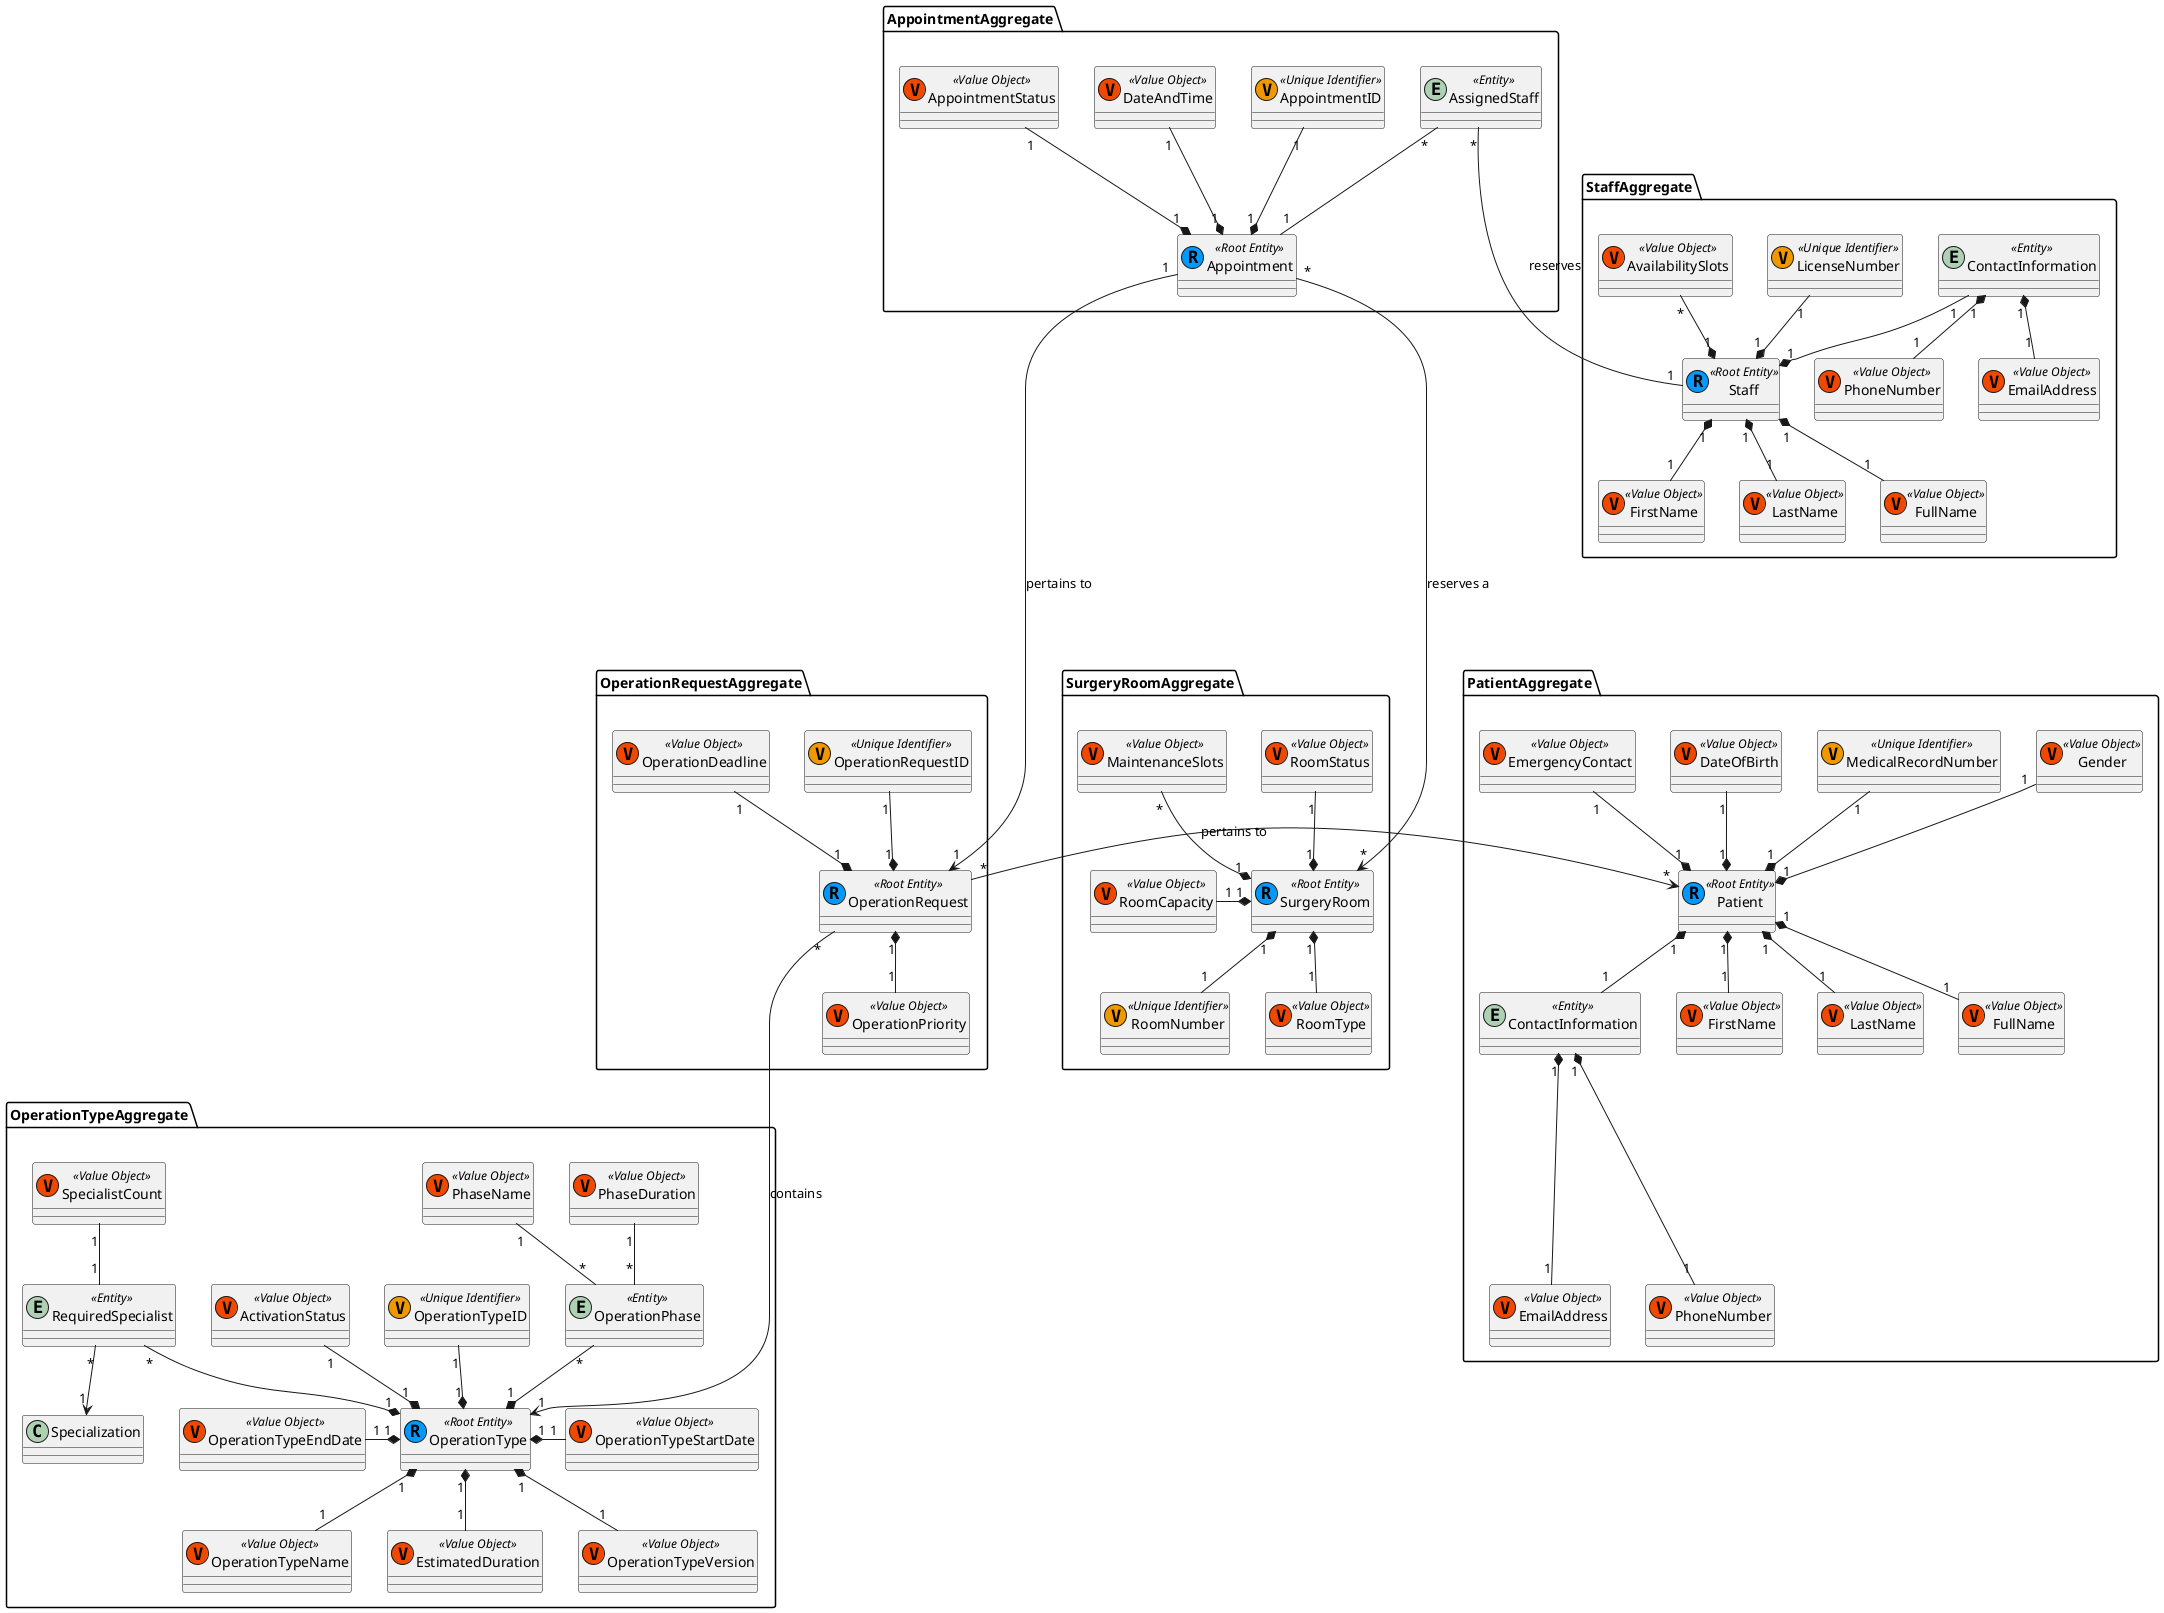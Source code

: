 @startuml
'https://plantuml.com/sequence-diagram

Package PatientAggregate {
	Entity Patient <<(R,#0099FF) Root Entity>>{}

	Class Gender <<(V,#f04800) Value Object>> {}
	Class MedicalRecordNumber <<(V,#f09800) Unique Identifier>> {}
	Class DateOfBirth <<(V,#f04800) Value Object>> {}
	Class EmergencyContact <<(V,#f04800) Value Object>> {}
	Class EmailAddress <<(V,#f04800) Value Object>> {}
	Class PhoneNumber <<(V,#f04800) Value Object>> {}

	Entity ContactInformation <<Entity>> {}

	Class FirstName <<(V,#f04800) Value Object>> {}
	Class LastName <<(V,#f04800) Value Object>> {}
	Class FullName <<(V,#f04800) Value Object>> {}

	ContactInformation "1" *--- "1" EmailAddress
	ContactInformation "1" *--- "1" PhoneNumber

	FirstName "1" -up-* "1" Patient
	LastName "1" -up-* "1" Patient
	FullName "1" -up-* "1" Patient
	ContactInformation "1" -up-* "1" Patient
	Gender "1" --* "1" Patient
	MedicalRecordNumber "1" --* "1" Patient
	DateOfBirth "1" --* "1" Patient
	EmergencyContact "1" --* "1" Patient
}

Package OperationRequestAggregate {
	Entity OperationRequest <<(R,#0099FF) Root Entity>>{}

	Class OperationRequestID <<(V,#f09800) Unique Identifier>> {}
	Class OperationDeadline <<(V,#f04800) Value Object>> {}
	Enum OperationPriority <<(V,#f04800) Value Object>> {}
}

OperationRequestID "1" --* "1" OperationRequest
OperationDeadline "1" --* "1" OperationRequest
OperationPriority "1" -up-* "1" OperationRequest

Package OperationTypeAggregate {
	Entity OperationType <<(R,#0099FF) Root Entity>>{}

	Class OperationTypeID <<(V,#f09800) Unique Identifier>> {}
	Class OperationTypeName <<(V,#f04800) Value Object>> {}
	Class EstimatedDuration <<(V,#f04800) Value Object>> {}
	Class OperationTypeVersion <<(V,#f04800) Value Object>> {}
	Class OperationTypeStartDate <<(V,#f04800) Value Object>> {}
	Class OperationTypeEndDate <<(V,#f04800) Value Object>> {}
	Class ActivationStatus <<(V,#f04800) Value Object>> {}

	Entity RequiredSpecialist <<Entity>> {}
	Class SpecialistCount <<(V,#f04800) Value Object>> {}

	Entity OperationPhase <<Entity>> {}
	Class PhaseName <<(V,#f04800) Value Object>> {}
	Class PhaseDuration <<(V,#f04800) Value Object>> {}

	ActivationStatus "1" --* "1" OperationType
	OperationTypeID "1" --* "1"  OperationType
	OperationTypeName "1" -up-* "1" OperationType
	EstimatedDuration "1" -up-* "1" OperationType
	OperationTypeVersion "1" -up-* "1" OperationType
	OperationTypeStartDate "1" -left-* "1" OperationType
	OperationTypeEndDate "1" -right-* "1" OperationType
	RequiredSpecialist "*" --* "1" OperationType
	RequiredSpecialist "*" --> "1" Specialization
	SpecialistCount "1" -- "1" RequiredSpecialist
	OperationPhase "*" --* "1" OperationType
	OperationPhase "*" -up- "1" PhaseName
	OperationPhase "*" -up- "1" PhaseDuration
}

Package SurgeryRoomAggregate {
	Entity SurgeryRoom <<(R,#0099FF) Root Entity>>{}

	Class RoomNumber  <<(V,#f09800) Unique Identifier>> {}
	Class RoomType <<(V,#f04800) Value Object>> {}
	Class RoomCapacity <<(V,#f04800) Value Object>> {}
	Class RoomStatus <<(V,#f04800) Value Object>> {}
	Class MaintenanceSlots <<(V,#f04800) Value Object>> {}
}

RoomNumber "1" -up-* "1" SurgeryRoom
RoomType "1" -up-* "1" SurgeryRoom
RoomCapacity "1" -right-* "1" SurgeryRoom
RoomStatus "1" --* "1" SurgeryRoom
MaintenanceSlots "*" --* "1" SurgeryRoom

Package AppointmentAggregate {
	Entity Appointment <<(R,#0099FF) Root Entity>>{}

	Class AppointmentID <<(V,#f09800) Unique Identifier>> {}
	Class DateAndTime <<(V,#f04800) Value Object>> {}
	Class AppointmentStatus <<(V,#f04800) Value Object>> {}
	Entity AssignedStaff <<Entity>>{}

	AssignedStaff "*" -- "1" Appointment 
	DateAndTime "1" --* "1" Appointment
}

AppointmentID "1" --* "1" Appointment
AppointmentStatus "1" --* "1" Appointment
Appointment "*" ------> "*" SurgeryRoom : reserves a

Package StaffAggregate {
	Entity Staff <<(R,#0099FF) Root Entity>>{}

	Class AvailabilitySlots <<(V,#f04800) Value Object>> {}
	Class LicenseNumber <<(V,#f09800) Unique Identifier>> {}


	Entity ContactInformation <<Entity>> {}

	Class FirstName <<(V,#f04800) Value Object>> {}
	Class LastName <<(V,#f04800) Value Object>> {}
	Class FullName <<(V,#f04800) Value Object>> {}
	Class EmailAddress <<(V,#f04800) Value Object>> {}
	Class PhoneNumber <<(V,#f04800) Value Object>> {}

	ContactInformation "1" *-- "1" EmailAddress
	ContactInformation "1" *-- "1" PhoneNumber

	FirstName "1" -up-* "1" Staff
	LastName "1" -up-* "1" Staff
	FullName "1" -up-* "1" Staff
	ContactInformation "1" --* "1" Staff
	AvailabilitySlots "*" --* "1" Staff
	LicenseNumber "1" --* "1" Staff
}

AssignedStaff "*" --- "1" Staff : reserves
Appointment "1" ------> "1" OperationRequest : pertains to
OperationRequest "*" ---left---> "*" Patient : pertains to
OperationRequest "*" -----> "1" OperationType : contains
@enduml
